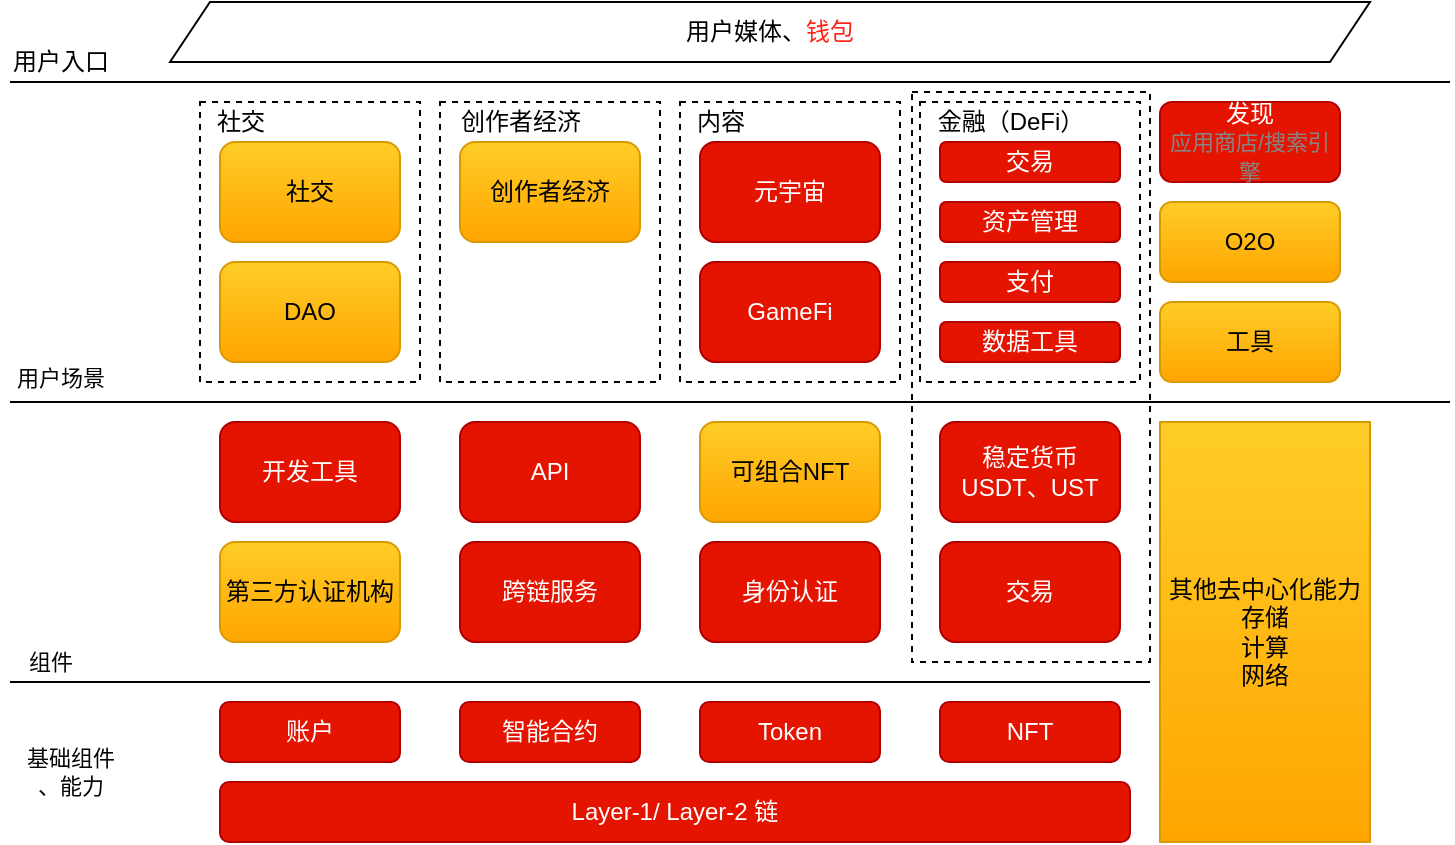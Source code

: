 <mxfile version="17.4.3" type="github">
  <diagram name="Page-1" id="099fd60b-425b-db50-ffb0-6b813814b670">
    <mxGraphModel dx="1401" dy="905" grid="1" gridSize="10" guides="1" tooltips="1" connect="1" arrows="1" fold="1" page="1" pageScale="1" pageWidth="850" pageHeight="1100" background="none" math="0" shadow="0">
      <root>
        <mxCell id="0" />
        <mxCell id="1" parent="0" />
        <mxCell id="hPp0am9OR0Hoc_HhEwVC-39" value="" style="rounded=0;whiteSpace=wrap;html=1;dashed=1;" parent="1" vertex="1">
          <mxGeometry x="531" y="165" width="119" height="285" as="geometry" />
        </mxCell>
        <mxCell id="hPp0am9OR0Hoc_HhEwVC-1" value="" style="endArrow=none;html=1;rounded=0;" parent="1" edge="1">
          <mxGeometry width="50" height="50" relative="1" as="geometry">
            <mxPoint x="80" y="160" as="sourcePoint" />
            <mxPoint x="800" y="160" as="targetPoint" />
          </mxGeometry>
        </mxCell>
        <mxCell id="hPp0am9OR0Hoc_HhEwVC-2" value="用户入口" style="text;html=1;align=center;verticalAlign=middle;resizable=0;points=[];autosize=1;strokeColor=none;fillColor=none;" parent="1" vertex="1">
          <mxGeometry x="75" y="140" width="60" height="20" as="geometry" />
        </mxCell>
        <mxCell id="hPp0am9OR0Hoc_HhEwVC-3" value="用户媒体、&lt;font color=&quot;#ff2414&quot;&gt;钱包&lt;/font&gt;" style="shape=parallelogram;perimeter=parallelogramPerimeter;whiteSpace=wrap;html=1;fixedSize=1;" parent="1" vertex="1">
          <mxGeometry x="160" y="120" width="600" height="30" as="geometry" />
        </mxCell>
        <mxCell id="hPp0am9OR0Hoc_HhEwVC-4" value="" style="rounded=0;whiteSpace=wrap;html=1;dashed=1;" parent="1" vertex="1">
          <mxGeometry x="175" y="170" width="110" height="140" as="geometry" />
        </mxCell>
        <mxCell id="hPp0am9OR0Hoc_HhEwVC-5" value="社交" style="text;html=1;align=center;verticalAlign=middle;resizable=0;points=[];autosize=1;strokeColor=none;fillColor=none;" parent="1" vertex="1">
          <mxGeometry x="175" y="170" width="40" height="20" as="geometry" />
        </mxCell>
        <mxCell id="hPp0am9OR0Hoc_HhEwVC-6" value="社交" style="rounded=1;whiteSpace=wrap;html=1;fillColor=#ffcd28;strokeColor=#d79b00;gradientColor=#ffa500;" parent="1" vertex="1">
          <mxGeometry x="185" y="190" width="90" height="50" as="geometry" />
        </mxCell>
        <mxCell id="hPp0am9OR0Hoc_HhEwVC-7" value="DAO" style="rounded=1;whiteSpace=wrap;html=1;fillColor=#ffcd28;strokeColor=#d79b00;gradientColor=#ffa500;" parent="1" vertex="1">
          <mxGeometry x="185" y="250" width="90" height="50" as="geometry" />
        </mxCell>
        <mxCell id="hPp0am9OR0Hoc_HhEwVC-8" value="" style="rounded=0;whiteSpace=wrap;html=1;dashed=1;" parent="1" vertex="1">
          <mxGeometry x="295" y="170" width="110" height="140" as="geometry" />
        </mxCell>
        <mxCell id="hPp0am9OR0Hoc_HhEwVC-9" value="创作者经济" style="text;html=1;align=center;verticalAlign=middle;resizable=0;points=[];autosize=1;strokeColor=none;fillColor=none;" parent="1" vertex="1">
          <mxGeometry x="295" y="170" width="80" height="20" as="geometry" />
        </mxCell>
        <mxCell id="hPp0am9OR0Hoc_HhEwVC-10" value="创作者经济" style="rounded=1;whiteSpace=wrap;html=1;fillColor=#ffcd28;strokeColor=#d79b00;gradientColor=#ffa500;" parent="1" vertex="1">
          <mxGeometry x="305" y="190" width="90" height="50" as="geometry" />
        </mxCell>
        <mxCell id="hPp0am9OR0Hoc_HhEwVC-12" value="" style="rounded=0;whiteSpace=wrap;html=1;dashed=1;" parent="1" vertex="1">
          <mxGeometry x="415" y="170" width="110" height="140" as="geometry" />
        </mxCell>
        <mxCell id="hPp0am9OR0Hoc_HhEwVC-13" value="内容" style="text;html=1;align=center;verticalAlign=middle;resizable=0;points=[];autosize=1;strokeColor=none;fillColor=none;" parent="1" vertex="1">
          <mxGeometry x="415" y="170" width="40" height="20" as="geometry" />
        </mxCell>
        <mxCell id="hPp0am9OR0Hoc_HhEwVC-14" value="元宇宙" style="rounded=1;whiteSpace=wrap;html=1;fillColor=#e51400;strokeColor=#B20000;fontColor=#ffffff;" parent="1" vertex="1">
          <mxGeometry x="425" y="190" width="90" height="50" as="geometry" />
        </mxCell>
        <mxCell id="hPp0am9OR0Hoc_HhEwVC-15" value="GameFi" style="rounded=1;whiteSpace=wrap;html=1;fillColor=#e51400;strokeColor=#B20000;fontColor=#ffffff;" parent="1" vertex="1">
          <mxGeometry x="425" y="250" width="90" height="50" as="geometry" />
        </mxCell>
        <mxCell id="hPp0am9OR0Hoc_HhEwVC-16" value="" style="rounded=0;whiteSpace=wrap;html=1;dashed=1;" parent="1" vertex="1">
          <mxGeometry x="535" y="170" width="110" height="140" as="geometry" />
        </mxCell>
        <mxCell id="hPp0am9OR0Hoc_HhEwVC-17" value="金融（DeFi）" style="text;html=1;align=center;verticalAlign=middle;resizable=0;points=[];autosize=1;strokeColor=none;fillColor=none;" parent="1" vertex="1">
          <mxGeometry x="535" y="170" width="90" height="20" as="geometry" />
        </mxCell>
        <mxCell id="hPp0am9OR0Hoc_HhEwVC-18" value="交易" style="rounded=1;whiteSpace=wrap;html=1;fillColor=#e51400;strokeColor=#B20000;fontColor=#ffffff;" parent="1" vertex="1">
          <mxGeometry x="545" y="190" width="90" height="20" as="geometry" />
        </mxCell>
        <mxCell id="hPp0am9OR0Hoc_HhEwVC-22" value="资产管理" style="rounded=1;whiteSpace=wrap;html=1;fillColor=#e51400;strokeColor=#B20000;fontColor=#ffffff;" parent="1" vertex="1">
          <mxGeometry x="545" y="220" width="90" height="20" as="geometry" />
        </mxCell>
        <mxCell id="hPp0am9OR0Hoc_HhEwVC-23" value="支付" style="rounded=1;whiteSpace=wrap;html=1;fillColor=#e51400;strokeColor=#B20000;fontColor=#ffffff;" parent="1" vertex="1">
          <mxGeometry x="545" y="250" width="90" height="20" as="geometry" />
        </mxCell>
        <mxCell id="hPp0am9OR0Hoc_HhEwVC-24" value="数据工具" style="rounded=1;whiteSpace=wrap;html=1;fillColor=#e51400;strokeColor=#B20000;fontColor=#ffffff;" parent="1" vertex="1">
          <mxGeometry x="545" y="280" width="90" height="20" as="geometry" />
        </mxCell>
        <mxCell id="hPp0am9OR0Hoc_HhEwVC-26" value="发现&lt;br&gt;&lt;font style=&quot;font-size: 11px&quot; color=&quot;#858585&quot;&gt;应用商店/搜索引擎&lt;/font&gt;" style="rounded=1;whiteSpace=wrap;html=1;fillColor=#e51400;strokeColor=#B20000;fontColor=#ffffff;" parent="1" vertex="1">
          <mxGeometry x="655" y="170" width="90" height="40" as="geometry" />
        </mxCell>
        <mxCell id="hPp0am9OR0Hoc_HhEwVC-27" value="O2O" style="rounded=1;whiteSpace=wrap;html=1;fillColor=#ffcd28;strokeColor=#d79b00;gradientColor=#ffa500;" parent="1" vertex="1">
          <mxGeometry x="655" y="220" width="90" height="40" as="geometry" />
        </mxCell>
        <mxCell id="hPp0am9OR0Hoc_HhEwVC-28" value="工具" style="rounded=1;whiteSpace=wrap;html=1;fillColor=#ffcd28;strokeColor=#d79b00;gradientColor=#ffa500;" parent="1" vertex="1">
          <mxGeometry x="655" y="270" width="90" height="40" as="geometry" />
        </mxCell>
        <mxCell id="hPp0am9OR0Hoc_HhEwVC-29" value="" style="endArrow=none;html=1;rounded=0;" parent="1" edge="1">
          <mxGeometry width="50" height="50" relative="1" as="geometry">
            <mxPoint x="80" y="320.0" as="sourcePoint" />
            <mxPoint x="800" y="320.0" as="targetPoint" />
          </mxGeometry>
        </mxCell>
        <mxCell id="hPp0am9OR0Hoc_HhEwVC-30" value="&lt;font color=&quot;#050505&quot;&gt;用户场景&lt;/font&gt;" style="text;html=1;align=center;verticalAlign=middle;resizable=0;points=[];autosize=1;strokeColor=none;fillColor=none;fontSize=11;fontColor=#858585;" parent="1" vertex="1">
          <mxGeometry x="75" y="297.5" width="60" height="20" as="geometry" />
        </mxCell>
        <mxCell id="hPp0am9OR0Hoc_HhEwVC-31" value="开发工具" style="rounded=1;whiteSpace=wrap;html=1;sketch=0;fillColor=#e51400;strokeColor=#B20000;fontColor=#ffffff;" parent="1" vertex="1">
          <mxGeometry x="185" y="330" width="90" height="50" as="geometry" />
        </mxCell>
        <mxCell id="hPp0am9OR0Hoc_HhEwVC-32" value="API" style="rounded=1;whiteSpace=wrap;html=1;sketch=0;fillColor=#e51400;strokeColor=#B20000;fontColor=#ffffff;" parent="1" vertex="1">
          <mxGeometry x="305" y="330" width="90" height="50" as="geometry" />
        </mxCell>
        <mxCell id="hPp0am9OR0Hoc_HhEwVC-33" value="可组合NFT" style="rounded=1;whiteSpace=wrap;html=1;sketch=0;fillColor=#ffcd28;strokeColor=#d79b00;gradientColor=#ffa500;" parent="1" vertex="1">
          <mxGeometry x="425" y="330" width="90" height="50" as="geometry" />
        </mxCell>
        <mxCell id="hPp0am9OR0Hoc_HhEwVC-34" value="稳定货币&lt;br&gt;USDT、UST" style="rounded=1;whiteSpace=wrap;html=1;sketch=0;fillColor=#e51400;strokeColor=#B20000;fontColor=#ffffff;" parent="1" vertex="1">
          <mxGeometry x="545" y="330" width="90" height="50" as="geometry" />
        </mxCell>
        <mxCell id="hPp0am9OR0Hoc_HhEwVC-35" value="第三方认证机构" style="rounded=1;whiteSpace=wrap;html=1;sketch=0;fillColor=#ffcd28;strokeColor=#d79b00;gradientColor=#ffa500;" parent="1" vertex="1">
          <mxGeometry x="185" y="390" width="90" height="50" as="geometry" />
        </mxCell>
        <mxCell id="hPp0am9OR0Hoc_HhEwVC-36" value="跨链服务" style="rounded=1;whiteSpace=wrap;html=1;sketch=0;fillColor=#e51400;strokeColor=#B20000;fontColor=#ffffff;" parent="1" vertex="1">
          <mxGeometry x="305" y="390" width="90" height="50" as="geometry" />
        </mxCell>
        <mxCell id="hPp0am9OR0Hoc_HhEwVC-37" value="身份认证" style="rounded=1;whiteSpace=wrap;html=1;sketch=0;fillColor=#e51400;strokeColor=#B20000;fontColor=#ffffff;" parent="1" vertex="1">
          <mxGeometry x="425" y="390" width="90" height="50" as="geometry" />
        </mxCell>
        <mxCell id="hPp0am9OR0Hoc_HhEwVC-38" value="交易" style="rounded=1;whiteSpace=wrap;html=1;sketch=0;fillColor=#e51400;strokeColor=#B20000;fontColor=#ffffff;" parent="1" vertex="1">
          <mxGeometry x="545" y="390" width="90" height="50" as="geometry" />
        </mxCell>
        <mxCell id="hPp0am9OR0Hoc_HhEwVC-40" value="" style="endArrow=none;html=1;rounded=0;" parent="1" edge="1">
          <mxGeometry width="50" height="50" relative="1" as="geometry">
            <mxPoint x="80" y="460.0" as="sourcePoint" />
            <mxPoint x="650" y="460" as="targetPoint" />
          </mxGeometry>
        </mxCell>
        <mxCell id="hPp0am9OR0Hoc_HhEwVC-41" value="&lt;font color=&quot;#050505&quot;&gt;组件&lt;/font&gt;" style="text;html=1;align=center;verticalAlign=middle;resizable=0;points=[];autosize=1;strokeColor=none;fillColor=none;fontSize=11;fontColor=#858585;" parent="1" vertex="1">
          <mxGeometry x="80" y="440" width="40" height="20" as="geometry" />
        </mxCell>
        <mxCell id="hPp0am9OR0Hoc_HhEwVC-42" value="其他去中心化能力&lt;br&gt;存储&lt;br&gt;计算&lt;br&gt;网络" style="rounded=0;whiteSpace=wrap;html=1;sketch=0;fillColor=#ffcd28;strokeColor=#d79b00;gradientColor=#ffa500;" parent="1" vertex="1">
          <mxGeometry x="655" y="330" width="105" height="210" as="geometry" />
        </mxCell>
        <mxCell id="hPp0am9OR0Hoc_HhEwVC-43" value="基础组件&lt;br&gt;、能力" style="text;html=1;align=center;verticalAlign=middle;resizable=0;points=[];autosize=1;strokeColor=none;fillColor=none;fontSize=11;fontColor=#050505;" parent="1" vertex="1">
          <mxGeometry x="80" y="490" width="60" height="30" as="geometry" />
        </mxCell>
        <mxCell id="hPp0am9OR0Hoc_HhEwVC-48" value="Layer-1/ Layer-2 链" style="rounded=1;whiteSpace=wrap;html=1;sketch=0;fillColor=#e51400;strokeColor=#B20000;fontColor=#ffffff;" parent="1" vertex="1">
          <mxGeometry x="185" y="510" width="455" height="30" as="geometry" />
        </mxCell>
        <mxCell id="hPp0am9OR0Hoc_HhEwVC-49" value="NFT" style="rounded=1;whiteSpace=wrap;html=1;sketch=0;fillColor=#e51400;strokeColor=#B20000;fontColor=#ffffff;" parent="1" vertex="1">
          <mxGeometry x="545" y="470" width="90" height="30" as="geometry" />
        </mxCell>
        <mxCell id="hPp0am9OR0Hoc_HhEwVC-50" value="Token" style="rounded=1;whiteSpace=wrap;html=1;sketch=0;fillColor=#e51400;strokeColor=#B20000;fontColor=#ffffff;" parent="1" vertex="1">
          <mxGeometry x="425" y="470" width="90" height="30" as="geometry" />
        </mxCell>
        <mxCell id="hPp0am9OR0Hoc_HhEwVC-51" value="智能合约" style="rounded=1;whiteSpace=wrap;html=1;sketch=0;fillColor=#e51400;strokeColor=#B20000;fontColor=#ffffff;" parent="1" vertex="1">
          <mxGeometry x="305" y="470" width="90" height="30" as="geometry" />
        </mxCell>
        <mxCell id="hPp0am9OR0Hoc_HhEwVC-52" value="账户" style="rounded=1;whiteSpace=wrap;html=1;sketch=0;fillColor=#e51400;strokeColor=#B20000;fontColor=#ffffff;" parent="1" vertex="1">
          <mxGeometry x="185" y="470" width="90" height="30" as="geometry" />
        </mxCell>
      </root>
    </mxGraphModel>
  </diagram>
</mxfile>
